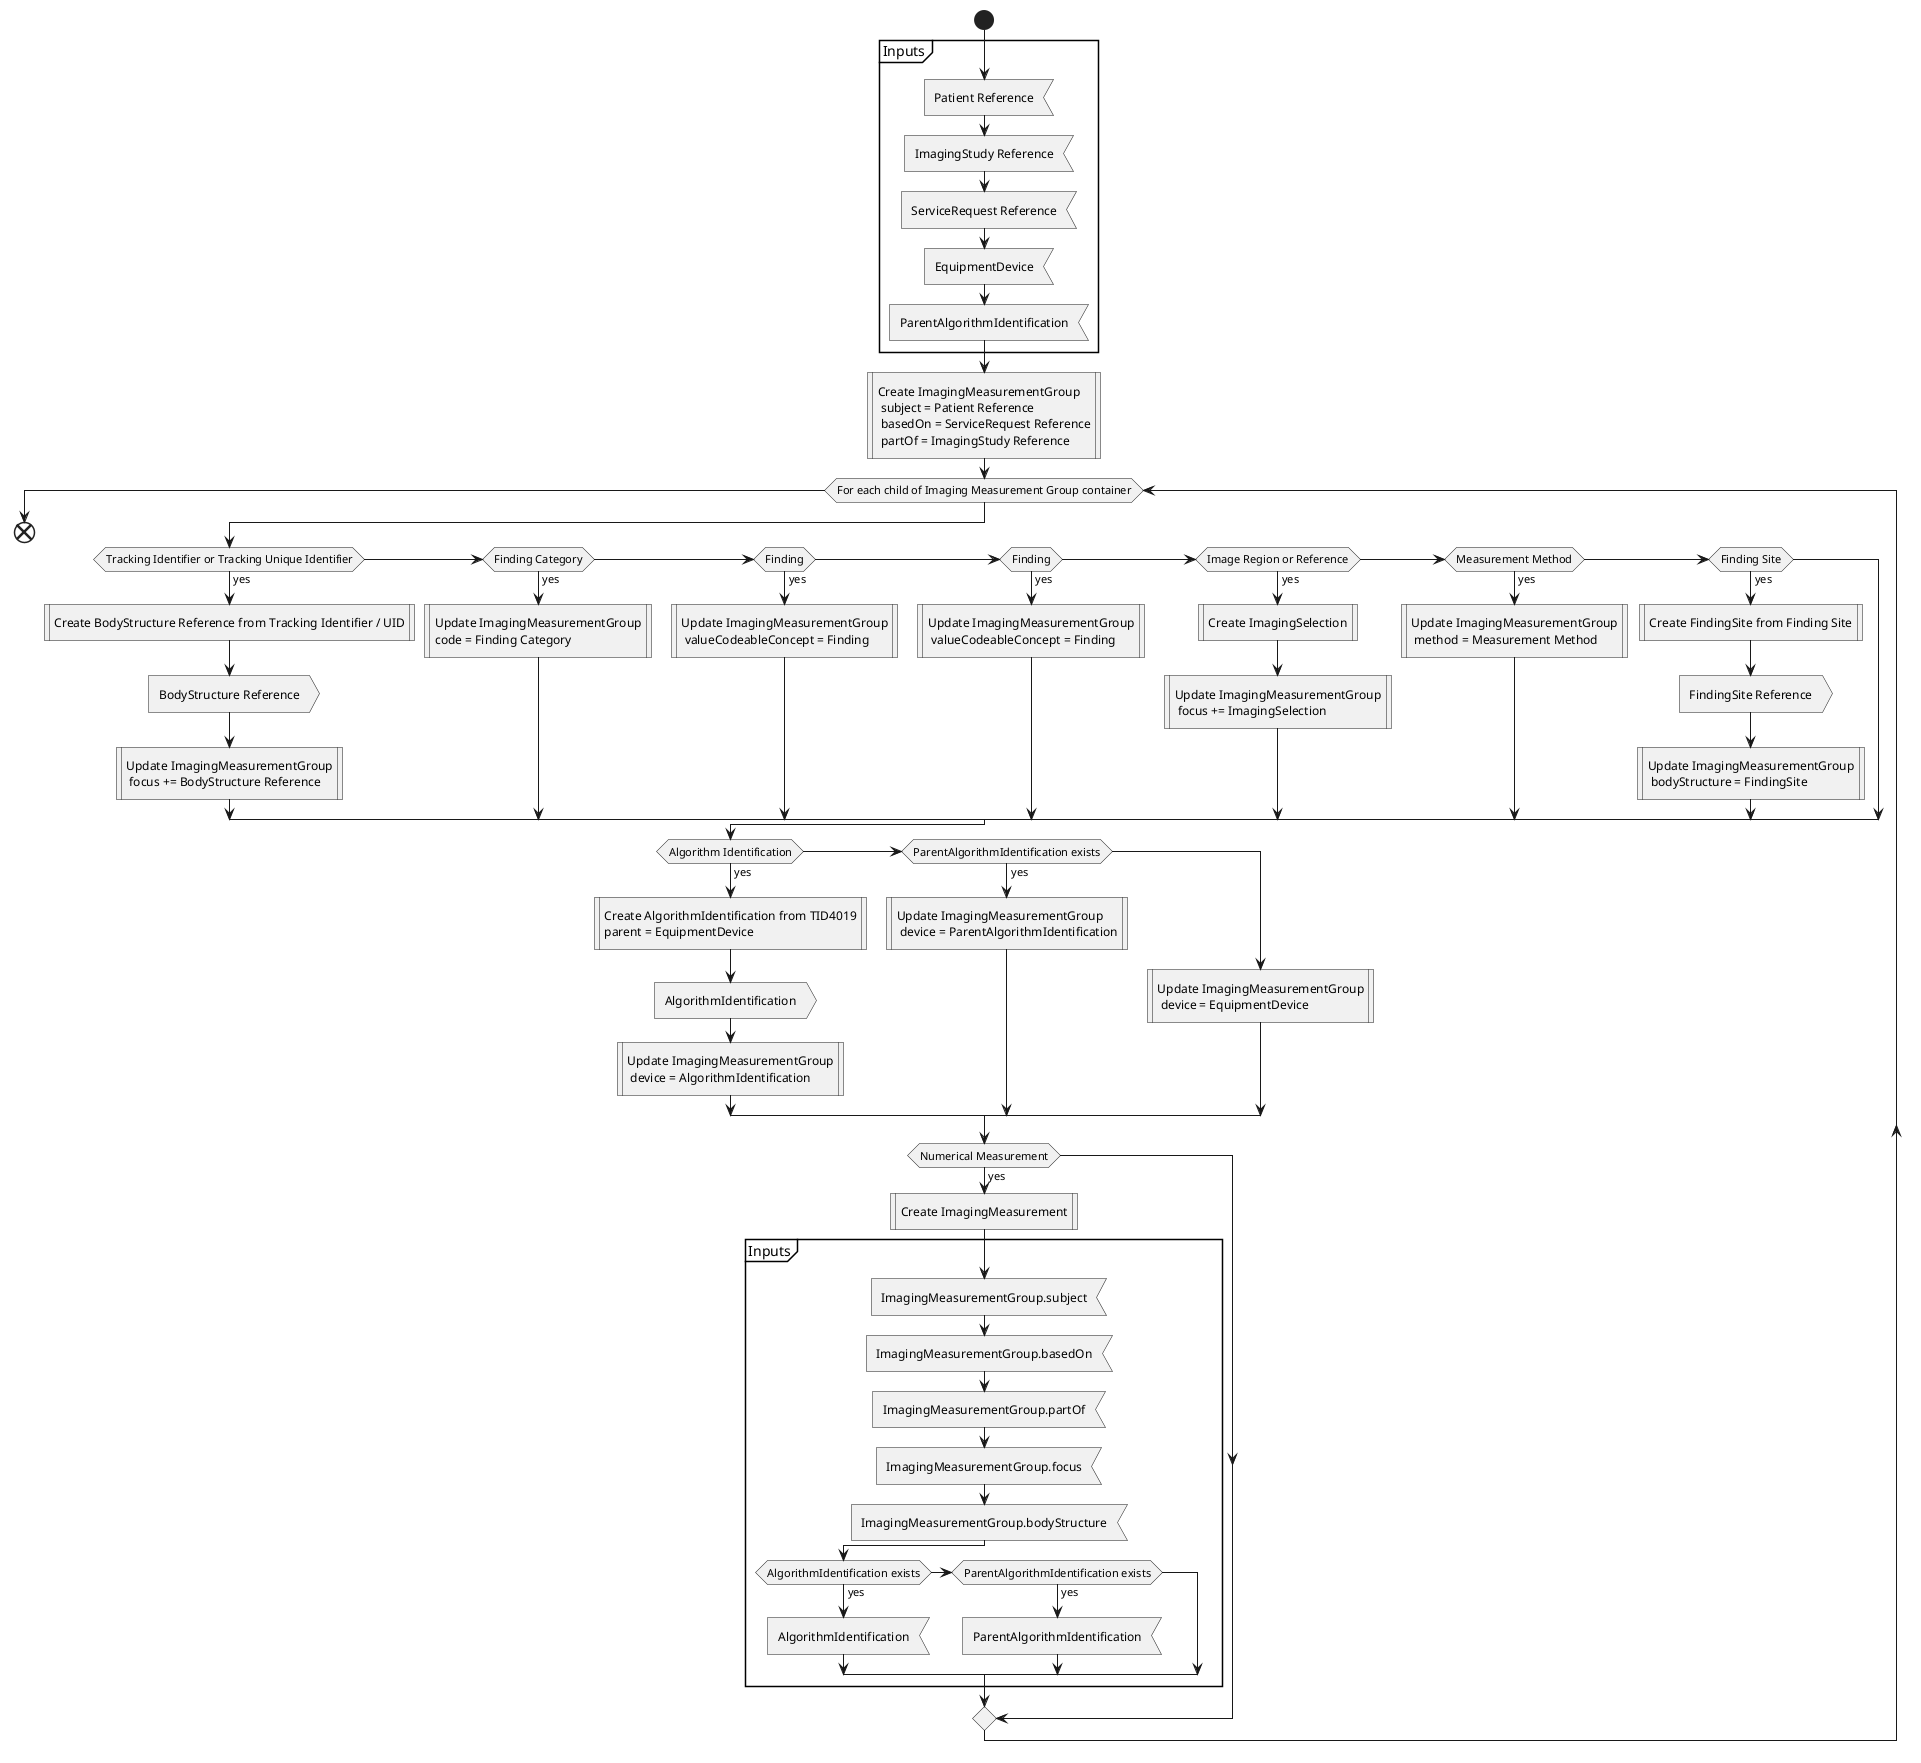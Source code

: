 @startuml imaging_measurement_group_workflow
start

partition "Inputs" {
    :Patient Reference<
    :ImagingStudy Reference<
    :ServiceRequest Reference<
    :EquipmentDevice<
    :ParentAlgorithmIdentification<
}

:Create ImagingMeasurementGroup
 subject = Patient Reference
 basedOn = ServiceRequest Reference
 partOf = ImagingStudy Reference|

while (For each child of Imaging Measurement Group container)

  if (Tracking Identifier or Tracking Unique Identifier) then (yes)
   :Create BodyStructure Reference from Tracking Identifier / UID|
   :BodyStructure Reference>
   :Update ImagingMeasurementGroup
    focus += BodyStructure Reference|
  
  elseif (Finding Category) then (yes)
   :Update ImagingMeasurementGroup
   code = Finding Category|
  
  elseif (Finding) then (yes)
   :Update ImagingMeasurementGroup
    valueCodeableConcept = Finding|
  
  elseif (Finding) then (yes)
   :Update ImagingMeasurementGroup
    valueCodeableConcept = Finding|
  
  elseif (Image Region or Reference) then (yes)
   :Create ImagingSelection|
   :Update ImagingMeasurementGroup
    focus += ImagingSelection|
  
  elseif (Measurement Method) then (yes)
   :Update ImagingMeasurementGroup
    method = Measurement Method|
  
  elseif (Finding Site) then (yes)
   :Create FindingSite from Finding Site|
   :FindingSite Reference>
   :Update ImagingMeasurementGroup
    bodyStructure = FindingSite|
  endif
  
  if (Algorithm Identification) then (yes)
   :Create AlgorithmIdentification from TID4019 
   parent = EquipmentDevice|
   :AlgorithmIdentification>
   :Update ImagingMeasurementGroup
    device = AlgorithmIdentification|
  elseif (ParentAlgorithmIdentification exists) then (yes)
   :Update ImagingMeasurementGroup
    device = ParentAlgorithmIdentification|
  else
   :Update ImagingMeasurementGroup
    device = EquipmentDevice|
  endif

  if (Numerical Measurement) then (yes)
   :Create ImagingMeasurement|
   partition "Inputs" {
    :ImagingMeasurementGroup.subject<
    :ImagingMeasurementGroup.basedOn<
    :ImagingMeasurementGroup.partOf<
    :ImagingMeasurementGroup.focus<
    :ImagingMeasurementGroup.bodyStructure<
    if (AlgorithmIdentification exists) then (yes)
    :AlgorithmIdentification<
    elseif (ParentAlgorithmIdentification exists) then (yes)
    :ParentAlgorithmIdentification<
    endif
   }
    
  endif

endwhile

end
@enduml